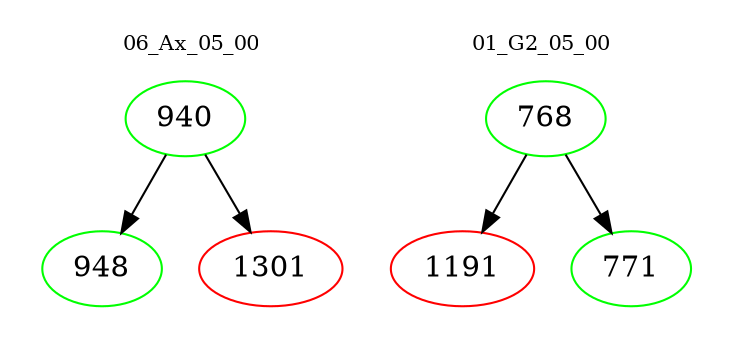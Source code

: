 digraph{
subgraph cluster_0 {
color = white
label = "06_Ax_05_00";
fontsize=10;
T0_940 [label="940", color="green"]
T0_940 -> T0_948 [color="black"]
T0_948 [label="948", color="green"]
T0_940 -> T0_1301 [color="black"]
T0_1301 [label="1301", color="red"]
}
subgraph cluster_1 {
color = white
label = "01_G2_05_00";
fontsize=10;
T1_768 [label="768", color="green"]
T1_768 -> T1_1191 [color="black"]
T1_1191 [label="1191", color="red"]
T1_768 -> T1_771 [color="black"]
T1_771 [label="771", color="green"]
}
}
